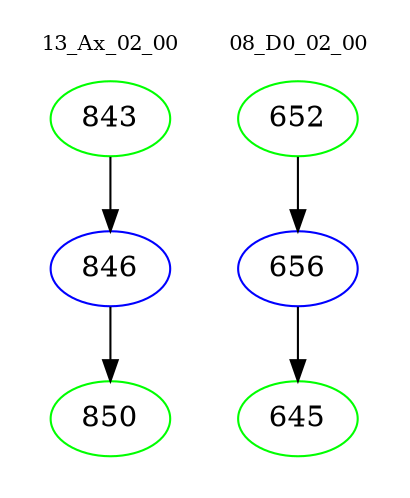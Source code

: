 digraph{
subgraph cluster_0 {
color = white
label = "13_Ax_02_00";
fontsize=10;
T0_843 [label="843", color="green"]
T0_843 -> T0_846 [color="black"]
T0_846 [label="846", color="blue"]
T0_846 -> T0_850 [color="black"]
T0_850 [label="850", color="green"]
}
subgraph cluster_1 {
color = white
label = "08_D0_02_00";
fontsize=10;
T1_652 [label="652", color="green"]
T1_652 -> T1_656 [color="black"]
T1_656 [label="656", color="blue"]
T1_656 -> T1_645 [color="black"]
T1_645 [label="645", color="green"]
}
}
